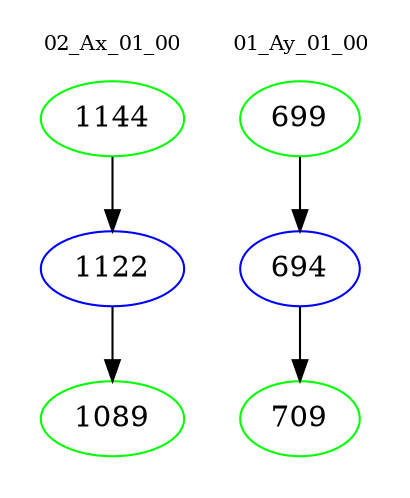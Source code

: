 digraph{
subgraph cluster_0 {
color = white
label = "02_Ax_01_00";
fontsize=10;
T0_1144 [label="1144", color="green"]
T0_1144 -> T0_1122 [color="black"]
T0_1122 [label="1122", color="blue"]
T0_1122 -> T0_1089 [color="black"]
T0_1089 [label="1089", color="green"]
}
subgraph cluster_1 {
color = white
label = "01_Ay_01_00";
fontsize=10;
T1_699 [label="699", color="green"]
T1_699 -> T1_694 [color="black"]
T1_694 [label="694", color="blue"]
T1_694 -> T1_709 [color="black"]
T1_709 [label="709", color="green"]
}
}
